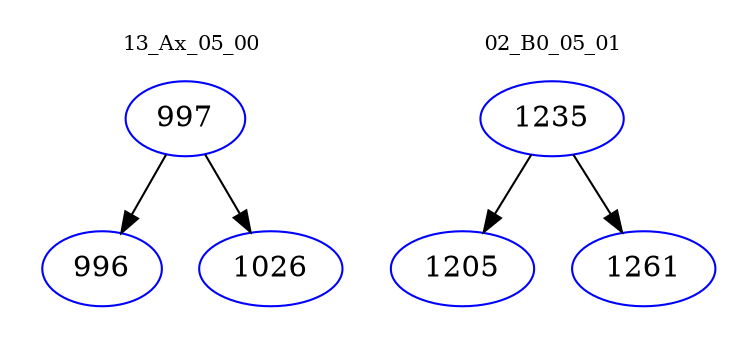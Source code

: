 digraph{
subgraph cluster_0 {
color = white
label = "13_Ax_05_00";
fontsize=10;
T0_997 [label="997", color="blue"]
T0_997 -> T0_996 [color="black"]
T0_996 [label="996", color="blue"]
T0_997 -> T0_1026 [color="black"]
T0_1026 [label="1026", color="blue"]
}
subgraph cluster_1 {
color = white
label = "02_B0_05_01";
fontsize=10;
T1_1235 [label="1235", color="blue"]
T1_1235 -> T1_1205 [color="black"]
T1_1205 [label="1205", color="blue"]
T1_1235 -> T1_1261 [color="black"]
T1_1261 [label="1261", color="blue"]
}
}
